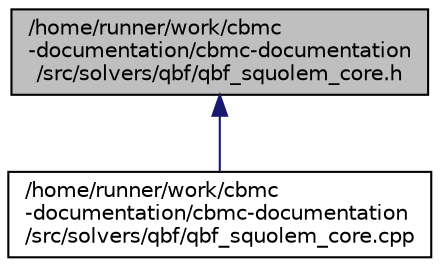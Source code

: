 digraph "/home/runner/work/cbmc-documentation/cbmc-documentation/src/solvers/qbf/qbf_squolem_core.h"
{
 // LATEX_PDF_SIZE
  bgcolor="transparent";
  edge [fontname="Helvetica",fontsize="10",labelfontname="Helvetica",labelfontsize="10"];
  node [fontname="Helvetica",fontsize="10",shape=record];
  Node1 [label="/home/runner/work/cbmc\l-documentation/cbmc-documentation\l/src/solvers/qbf/qbf_squolem_core.h",height=0.2,width=0.4,color="black", fillcolor="grey75", style="filled", fontcolor="black",tooltip=" "];
  Node1 -> Node2 [dir="back",color="midnightblue",fontsize="10",style="solid",fontname="Helvetica"];
  Node2 [label="/home/runner/work/cbmc\l-documentation/cbmc-documentation\l/src/solvers/qbf/qbf_squolem_core.cpp",height=0.2,width=0.4,color="black",URL="$qbf__squolem__core_8cpp.html",tooltip=" "];
}
